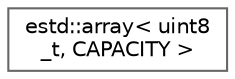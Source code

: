 digraph "Graphical Class Hierarchy"
{
 // LATEX_PDF_SIZE
  bgcolor="transparent";
  edge [fontname=Helvetica,fontsize=10,labelfontname=Helvetica,labelfontsize=10];
  node [fontname=Helvetica,fontsize=10,shape=box,height=0.2,width=0.4];
  rankdir="LR";
  Node0 [id="Node000000",label="estd::array\< uint8\l_t, CAPACITY \>",height=0.2,width=0.4,color="grey40", fillcolor="white", style="filled",URL="$db/d33/classestd_1_1array.html",tooltip=" "];
}
